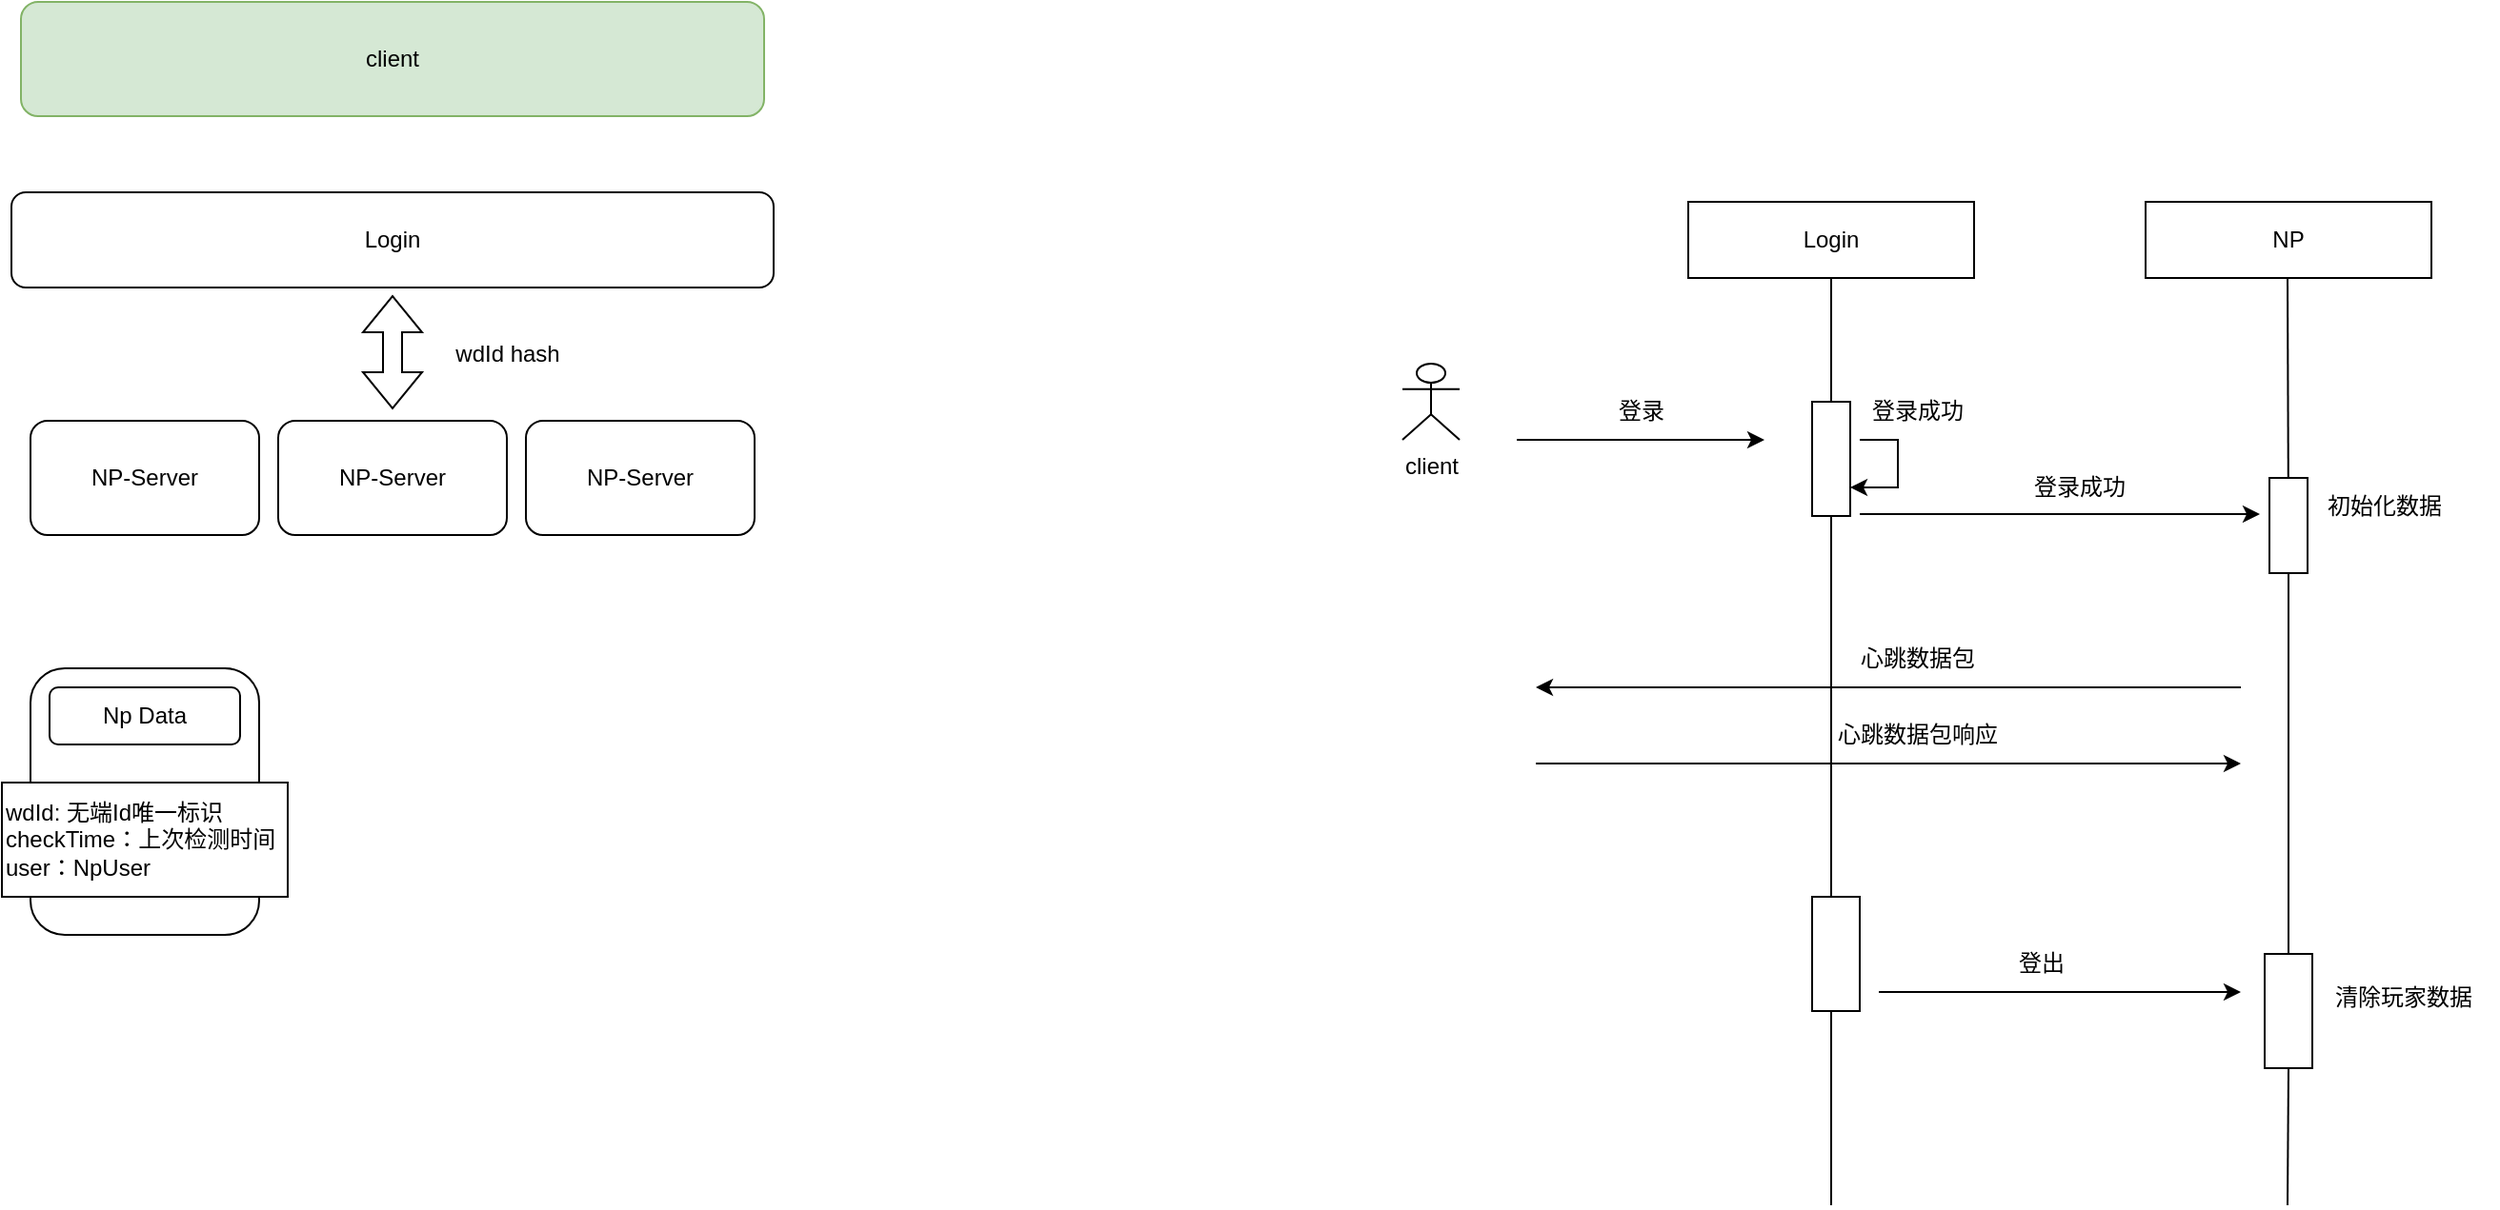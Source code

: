 <mxfile version="22.0.4" type="github">
  <diagram name="第 1 页" id="m8Y2bPKccs0BhpPyB7dn">
    <mxGraphModel dx="1434" dy="758" grid="1" gridSize="10" guides="1" tooltips="1" connect="1" arrows="1" fold="1" page="1" pageScale="1" pageWidth="4681" pageHeight="3300" math="0" shadow="0">
      <root>
        <mxCell id="0" />
        <mxCell id="1" parent="0" />
        <mxCell id="TbUIRS5alaqaaHzp_Mkm-1" value="Login" style="rounded=1;whiteSpace=wrap;html=1;" vertex="1" parent="1">
          <mxGeometry x="440" y="190" width="400" height="50" as="geometry" />
        </mxCell>
        <mxCell id="TbUIRS5alaqaaHzp_Mkm-2" value="NP-Server" style="rounded=1;whiteSpace=wrap;html=1;" vertex="1" parent="1">
          <mxGeometry x="450" y="310" width="120" height="60" as="geometry" />
        </mxCell>
        <mxCell id="TbUIRS5alaqaaHzp_Mkm-3" value="NP-Server" style="rounded=1;whiteSpace=wrap;html=1;" vertex="1" parent="1">
          <mxGeometry x="580" y="310" width="120" height="60" as="geometry" />
        </mxCell>
        <mxCell id="TbUIRS5alaqaaHzp_Mkm-4" value="NP-Server" style="rounded=1;whiteSpace=wrap;html=1;" vertex="1" parent="1">
          <mxGeometry x="710" y="310" width="120" height="60" as="geometry" />
        </mxCell>
        <mxCell id="TbUIRS5alaqaaHzp_Mkm-6" value="" style="shape=flexArrow;endArrow=classic;startArrow=classic;html=1;rounded=0;entryX=0.5;entryY=1;entryDx=0;entryDy=0;" edge="1" parent="1">
          <mxGeometry width="100" height="100" relative="1" as="geometry">
            <mxPoint x="640" y="304" as="sourcePoint" />
            <mxPoint x="640" y="244" as="targetPoint" />
          </mxGeometry>
        </mxCell>
        <mxCell id="TbUIRS5alaqaaHzp_Mkm-7" value="wdId hash" style="text;html=1;align=center;verticalAlign=middle;resizable=0;points=[];autosize=1;strokeColor=none;fillColor=none;" vertex="1" parent="1">
          <mxGeometry x="660" y="260" width="80" height="30" as="geometry" />
        </mxCell>
        <mxCell id="TbUIRS5alaqaaHzp_Mkm-9" value="" style="rounded=1;whiteSpace=wrap;html=1;" vertex="1" parent="1">
          <mxGeometry x="450" y="440" width="120" height="140" as="geometry" />
        </mxCell>
        <mxCell id="TbUIRS5alaqaaHzp_Mkm-10" value="Np Data" style="rounded=1;whiteSpace=wrap;html=1;" vertex="1" parent="1">
          <mxGeometry x="460" y="450" width="100" height="30" as="geometry" />
        </mxCell>
        <mxCell id="TbUIRS5alaqaaHzp_Mkm-11" value="wdId: 无端Id唯一标识&lt;br&gt;checkTime：上次检测时间&lt;br&gt;user：NpUser" style="whiteSpace=wrap;html=1;align=left;" vertex="1" parent="1">
          <mxGeometry x="435" y="500" width="150" height="60" as="geometry" />
        </mxCell>
        <mxCell id="TbUIRS5alaqaaHzp_Mkm-13" value="Login" style="rounded=0;whiteSpace=wrap;html=1;" vertex="1" parent="1">
          <mxGeometry x="1320" y="195" width="150" height="40" as="geometry" />
        </mxCell>
        <mxCell id="TbUIRS5alaqaaHzp_Mkm-14" value="NP" style="rounded=0;whiteSpace=wrap;html=1;" vertex="1" parent="1">
          <mxGeometry x="1560" y="195" width="150" height="40" as="geometry" />
        </mxCell>
        <mxCell id="TbUIRS5alaqaaHzp_Mkm-15" value="client" style="shape=umlActor;verticalLabelPosition=bottom;verticalAlign=top;html=1;outlineConnect=0;" vertex="1" parent="1">
          <mxGeometry x="1170" y="280" width="30" height="40" as="geometry" />
        </mxCell>
        <mxCell id="TbUIRS5alaqaaHzp_Mkm-17" value="" style="endArrow=none;html=1;rounded=0;entryX=0.5;entryY=1;entryDx=0;entryDy=0;" edge="1" parent="1" source="TbUIRS5alaqaaHzp_Mkm-20" target="TbUIRS5alaqaaHzp_Mkm-13">
          <mxGeometry width="50" height="50" relative="1" as="geometry">
            <mxPoint x="1395" y="722" as="sourcePoint" />
            <mxPoint x="1430" y="560" as="targetPoint" />
          </mxGeometry>
        </mxCell>
        <mxCell id="TbUIRS5alaqaaHzp_Mkm-18" value="" style="endArrow=none;html=1;rounded=0;entryX=0.5;entryY=1;entryDx=0;entryDy=0;" edge="1" parent="1" source="TbUIRS5alaqaaHzp_Mkm-26">
          <mxGeometry width="50" height="50" relative="1" as="geometry">
            <mxPoint x="1634.5" y="722" as="sourcePoint" />
            <mxPoint x="1634.5" y="235" as="targetPoint" />
          </mxGeometry>
        </mxCell>
        <mxCell id="TbUIRS5alaqaaHzp_Mkm-21" value="" style="endArrow=none;html=1;rounded=0;entryX=0.5;entryY=1;entryDx=0;entryDy=0;" edge="1" parent="1" target="TbUIRS5alaqaaHzp_Mkm-20">
          <mxGeometry width="50" height="50" relative="1" as="geometry">
            <mxPoint x="1395" y="722" as="sourcePoint" />
            <mxPoint x="1395" y="235" as="targetPoint" />
          </mxGeometry>
        </mxCell>
        <mxCell id="TbUIRS5alaqaaHzp_Mkm-20" value="" style="rounded=0;whiteSpace=wrap;html=1;" vertex="1" parent="1">
          <mxGeometry x="1385" y="300" width="20" height="60" as="geometry" />
        </mxCell>
        <mxCell id="TbUIRS5alaqaaHzp_Mkm-22" value="" style="endArrow=classic;html=1;rounded=0;" edge="1" parent="1">
          <mxGeometry width="50" height="50" relative="1" as="geometry">
            <mxPoint x="1230" y="320" as="sourcePoint" />
            <mxPoint x="1360" y="320" as="targetPoint" />
          </mxGeometry>
        </mxCell>
        <mxCell id="TbUIRS5alaqaaHzp_Mkm-23" value="登录" style="text;html=1;align=center;verticalAlign=middle;resizable=0;points=[];autosize=1;strokeColor=none;fillColor=none;" vertex="1" parent="1">
          <mxGeometry x="1270" y="290" width="50" height="30" as="geometry" />
        </mxCell>
        <mxCell id="TbUIRS5alaqaaHzp_Mkm-24" value="" style="endArrow=classic;html=1;rounded=0;edgeStyle=elbowEdgeStyle;entryX=1;entryY=0.75;entryDx=0;entryDy=0;" edge="1" parent="1" target="TbUIRS5alaqaaHzp_Mkm-20">
          <mxGeometry width="50" height="50" relative="1" as="geometry">
            <mxPoint x="1410" y="320" as="sourcePoint" />
            <mxPoint x="1440" y="350" as="targetPoint" />
            <Array as="points">
              <mxPoint x="1430" y="330" />
            </Array>
          </mxGeometry>
        </mxCell>
        <mxCell id="TbUIRS5alaqaaHzp_Mkm-25" value="登录成功" style="text;html=1;align=center;verticalAlign=middle;resizable=0;points=[];autosize=1;strokeColor=none;fillColor=none;" vertex="1" parent="1">
          <mxGeometry x="1405" y="290" width="70" height="30" as="geometry" />
        </mxCell>
        <mxCell id="TbUIRS5alaqaaHzp_Mkm-27" value="" style="endArrow=none;html=1;rounded=0;entryX=0.5;entryY=1;entryDx=0;entryDy=0;" edge="1" parent="1" source="TbUIRS5alaqaaHzp_Mkm-40" target="TbUIRS5alaqaaHzp_Mkm-26">
          <mxGeometry width="50" height="50" relative="1" as="geometry">
            <mxPoint x="1634.5" y="722" as="sourcePoint" />
            <mxPoint x="1634.5" y="235" as="targetPoint" />
          </mxGeometry>
        </mxCell>
        <mxCell id="TbUIRS5alaqaaHzp_Mkm-26" value="" style="rounded=0;whiteSpace=wrap;html=1;" vertex="1" parent="1">
          <mxGeometry x="1625" y="340" width="20" height="50" as="geometry" />
        </mxCell>
        <mxCell id="TbUIRS5alaqaaHzp_Mkm-28" value="" style="endArrow=classic;html=1;rounded=0;" edge="1" parent="1">
          <mxGeometry width="50" height="50" relative="1" as="geometry">
            <mxPoint x="1410" y="359" as="sourcePoint" />
            <mxPoint x="1620" y="359" as="targetPoint" />
          </mxGeometry>
        </mxCell>
        <mxCell id="TbUIRS5alaqaaHzp_Mkm-29" value="登录成功" style="text;html=1;align=center;verticalAlign=middle;resizable=0;points=[];autosize=1;strokeColor=none;fillColor=none;" vertex="1" parent="1">
          <mxGeometry x="1490" y="330" width="70" height="30" as="geometry" />
        </mxCell>
        <mxCell id="TbUIRS5alaqaaHzp_Mkm-30" value="初始化数据" style="text;html=1;align=center;verticalAlign=middle;resizable=0;points=[];autosize=1;strokeColor=none;fillColor=none;" vertex="1" parent="1">
          <mxGeometry x="1645" y="340" width="80" height="30" as="geometry" />
        </mxCell>
        <mxCell id="TbUIRS5alaqaaHzp_Mkm-31" value="" style="endArrow=classic;html=1;rounded=0;" edge="1" parent="1">
          <mxGeometry width="50" height="50" relative="1" as="geometry">
            <mxPoint x="1610" y="450" as="sourcePoint" />
            <mxPoint x="1240" y="450" as="targetPoint" />
          </mxGeometry>
        </mxCell>
        <mxCell id="TbUIRS5alaqaaHzp_Mkm-32" value="心跳数据包" style="text;html=1;align=center;verticalAlign=middle;resizable=0;points=[];autosize=1;strokeColor=none;fillColor=none;" vertex="1" parent="1">
          <mxGeometry x="1400" y="420" width="80" height="30" as="geometry" />
        </mxCell>
        <mxCell id="TbUIRS5alaqaaHzp_Mkm-33" value="" style="endArrow=classic;html=1;rounded=0;" edge="1" parent="1">
          <mxGeometry width="50" height="50" relative="1" as="geometry">
            <mxPoint x="1240" y="490" as="sourcePoint" />
            <mxPoint x="1610" y="490" as="targetPoint" />
          </mxGeometry>
        </mxCell>
        <mxCell id="TbUIRS5alaqaaHzp_Mkm-34" value="心跳数据包响应" style="text;html=1;align=center;verticalAlign=middle;resizable=0;points=[];autosize=1;strokeColor=none;fillColor=none;" vertex="1" parent="1">
          <mxGeometry x="1385" y="460" width="110" height="30" as="geometry" />
        </mxCell>
        <mxCell id="TbUIRS5alaqaaHzp_Mkm-36" value="" style="rounded=0;whiteSpace=wrap;html=1;" vertex="1" parent="1">
          <mxGeometry x="1385" y="560" width="25" height="60" as="geometry" />
        </mxCell>
        <mxCell id="TbUIRS5alaqaaHzp_Mkm-38" value="" style="endArrow=classic;html=1;rounded=0;" edge="1" parent="1">
          <mxGeometry width="50" height="50" relative="1" as="geometry">
            <mxPoint x="1420" y="610" as="sourcePoint" />
            <mxPoint x="1610" y="610" as="targetPoint" />
          </mxGeometry>
        </mxCell>
        <mxCell id="TbUIRS5alaqaaHzp_Mkm-39" value="登出" style="text;html=1;align=center;verticalAlign=middle;resizable=0;points=[];autosize=1;strokeColor=none;fillColor=none;" vertex="1" parent="1">
          <mxGeometry x="1480" y="580" width="50" height="30" as="geometry" />
        </mxCell>
        <mxCell id="TbUIRS5alaqaaHzp_Mkm-42" value="" style="endArrow=none;html=1;rounded=0;entryX=0.5;entryY=1;entryDx=0;entryDy=0;" edge="1" parent="1" target="TbUIRS5alaqaaHzp_Mkm-40">
          <mxGeometry width="50" height="50" relative="1" as="geometry">
            <mxPoint x="1634.5" y="722" as="sourcePoint" />
            <mxPoint x="1635" y="390" as="targetPoint" />
          </mxGeometry>
        </mxCell>
        <mxCell id="TbUIRS5alaqaaHzp_Mkm-40" value="" style="rounded=0;whiteSpace=wrap;html=1;" vertex="1" parent="1">
          <mxGeometry x="1622.5" y="590" width="25" height="60" as="geometry" />
        </mxCell>
        <mxCell id="TbUIRS5alaqaaHzp_Mkm-43" value="清除玩家数据" style="text;html=1;align=center;verticalAlign=middle;resizable=0;points=[];autosize=1;strokeColor=none;fillColor=none;" vertex="1" parent="1">
          <mxGeometry x="1645" y="598" width="100" height="30" as="geometry" />
        </mxCell>
        <mxCell id="TbUIRS5alaqaaHzp_Mkm-45" value="client" style="rounded=1;whiteSpace=wrap;html=1;fillColor=#d5e8d4;strokeColor=#82b366;" vertex="1" parent="1">
          <mxGeometry x="445" y="90" width="390" height="60" as="geometry" />
        </mxCell>
      </root>
    </mxGraphModel>
  </diagram>
</mxfile>

